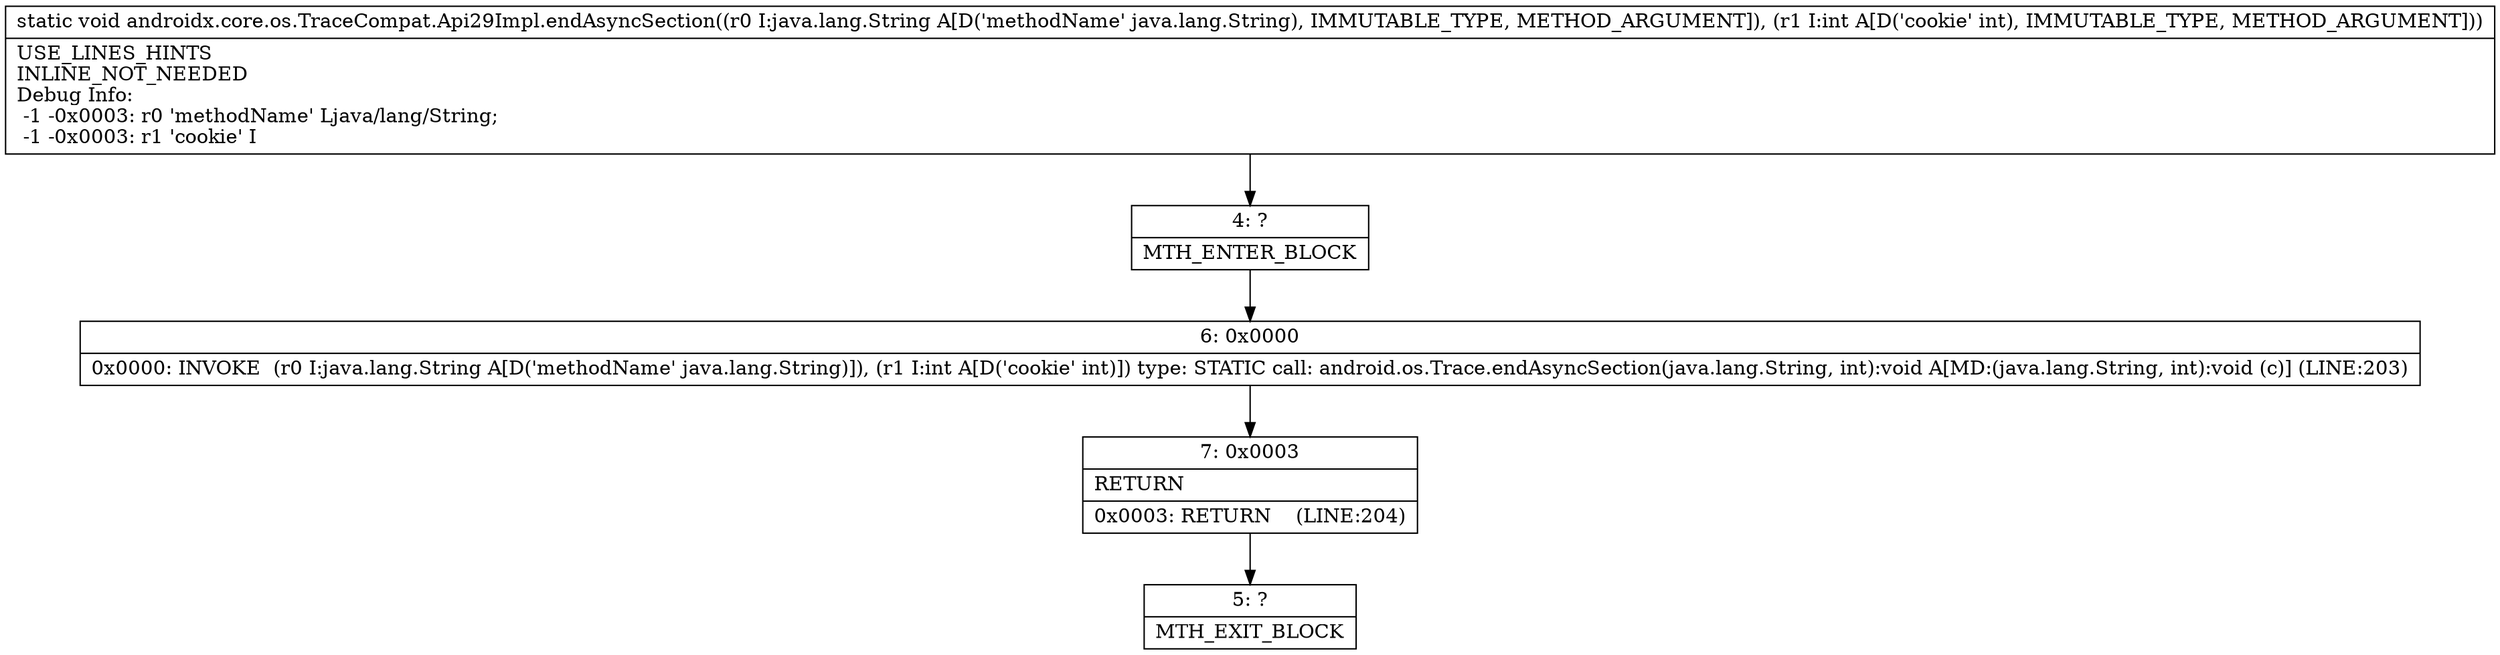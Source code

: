 digraph "CFG forandroidx.core.os.TraceCompat.Api29Impl.endAsyncSection(Ljava\/lang\/String;I)V" {
Node_4 [shape=record,label="{4\:\ ?|MTH_ENTER_BLOCK\l}"];
Node_6 [shape=record,label="{6\:\ 0x0000|0x0000: INVOKE  (r0 I:java.lang.String A[D('methodName' java.lang.String)]), (r1 I:int A[D('cookie' int)]) type: STATIC call: android.os.Trace.endAsyncSection(java.lang.String, int):void A[MD:(java.lang.String, int):void (c)] (LINE:203)\l}"];
Node_7 [shape=record,label="{7\:\ 0x0003|RETURN\l|0x0003: RETURN    (LINE:204)\l}"];
Node_5 [shape=record,label="{5\:\ ?|MTH_EXIT_BLOCK\l}"];
MethodNode[shape=record,label="{static void androidx.core.os.TraceCompat.Api29Impl.endAsyncSection((r0 I:java.lang.String A[D('methodName' java.lang.String), IMMUTABLE_TYPE, METHOD_ARGUMENT]), (r1 I:int A[D('cookie' int), IMMUTABLE_TYPE, METHOD_ARGUMENT]))  | USE_LINES_HINTS\lINLINE_NOT_NEEDED\lDebug Info:\l  \-1 \-0x0003: r0 'methodName' Ljava\/lang\/String;\l  \-1 \-0x0003: r1 'cookie' I\l}"];
MethodNode -> Node_4;Node_4 -> Node_6;
Node_6 -> Node_7;
Node_7 -> Node_5;
}

